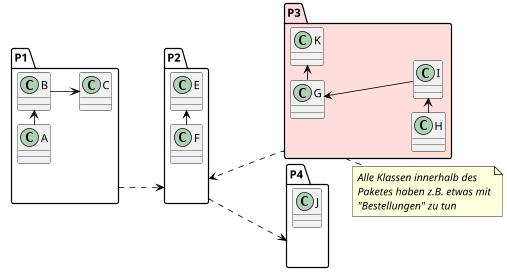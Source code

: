 @startuml
!pragma layout smetana
'https://plantuml.com

scale 0.8
left to right direction

skinparam ArrowColor black
skinparam PackageBackgroundColor<<coh>> lightred

Namespace P1 {
 class A
 class B
 class C

 A -> B
 B -d-> C
}

Namespace P2 {
 class E
 class F

 F -> E
}

Namespace P3 #ffdddd {
 class G
 class H
 class I
 class K

 H -> I
 I -u-> G
 G -> K
}

Namespace P4 {
 class J
}

P1  ....>   P2
P2  <....   P3
P2  ..d..>  P4

' P1  ...[thickness=3,#red]..>  P2
' P2  <..[thickness=3,#red]..   P3
' P2  ...[thickness=3,#red]d..> P4

note right of P3
 //Alle Klassen innerhalb des//
 //Paketes haben z.B. etwas mit//
 //"Bestellungen" zu tun//
endnote

@enduml